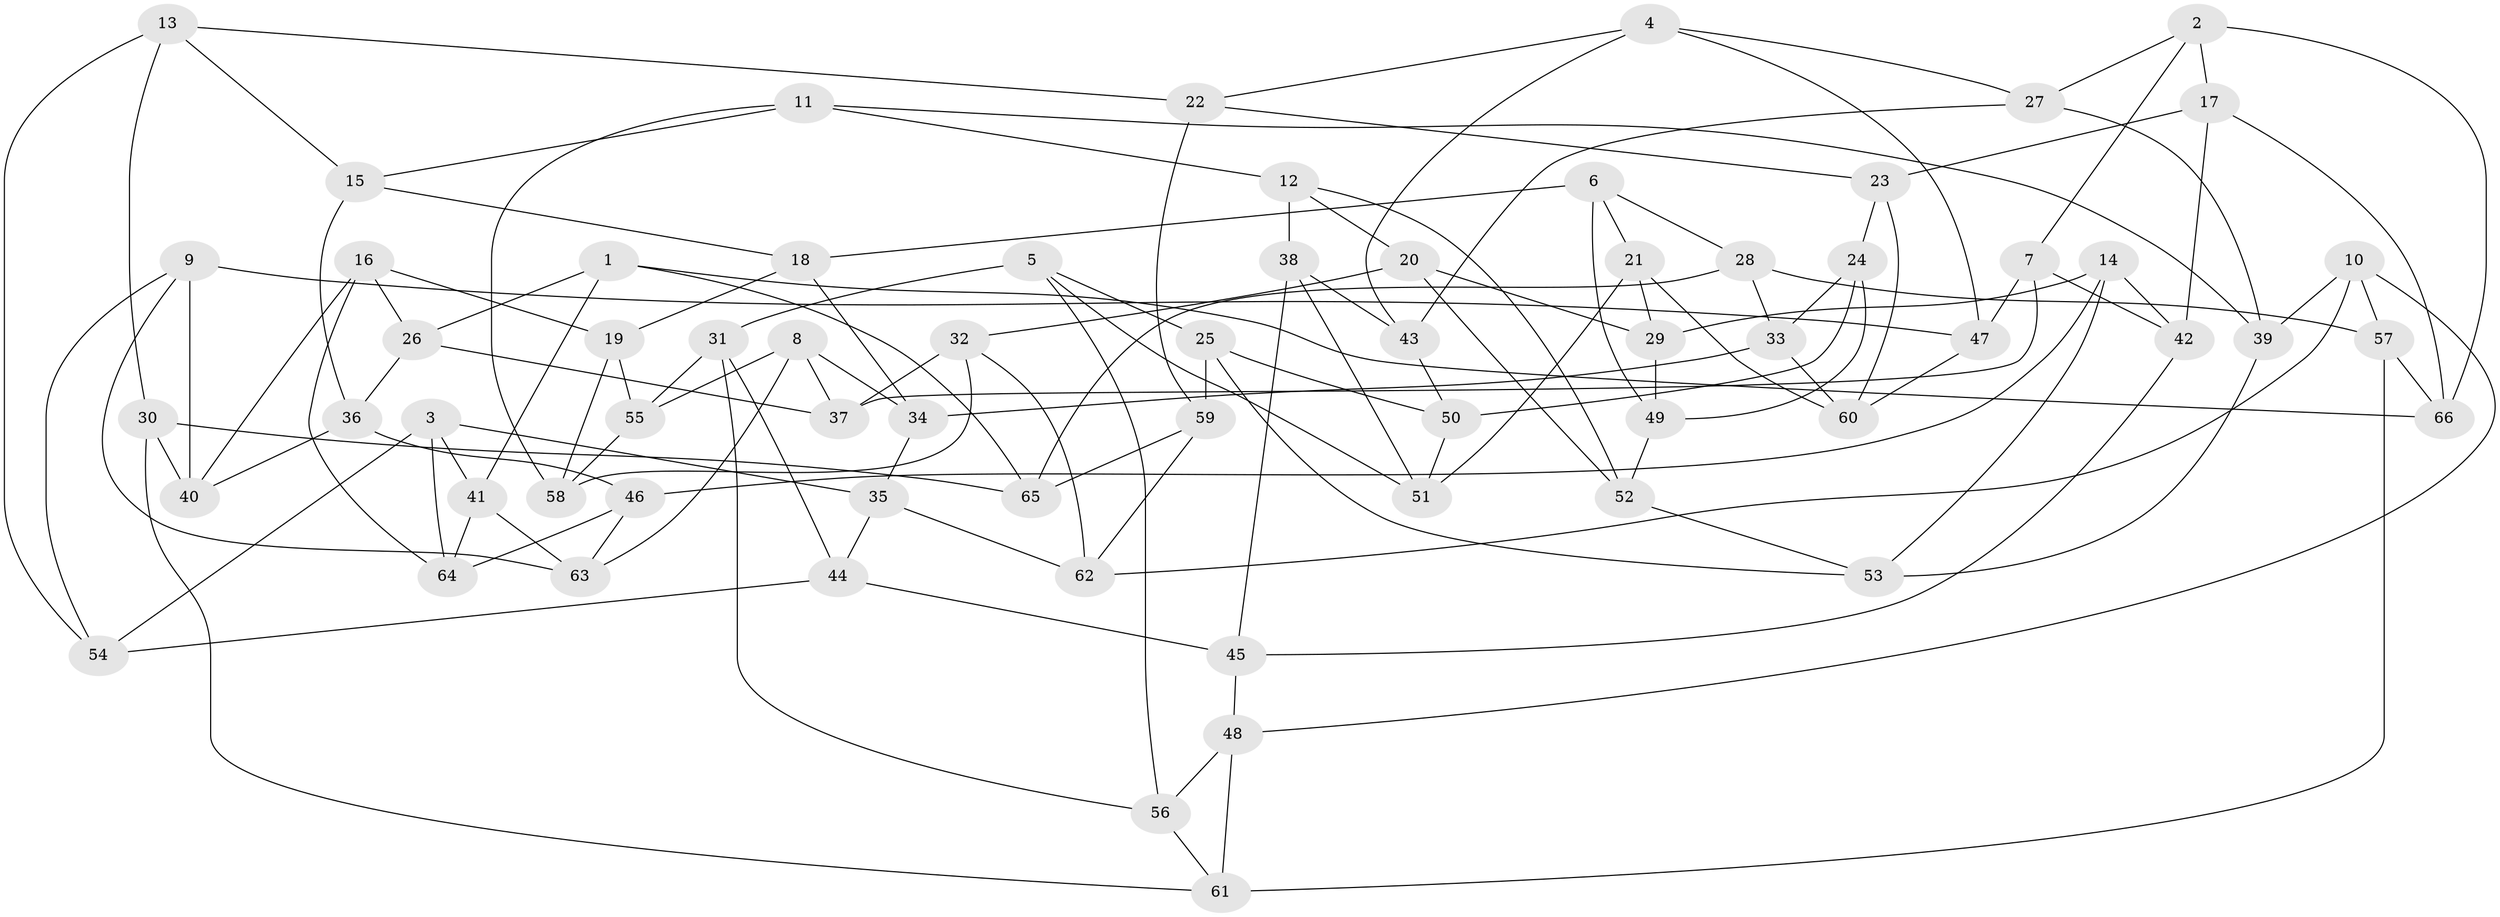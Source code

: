 // Generated by graph-tools (version 1.1) at 2025/50/03/09/25 03:50:51]
// undirected, 66 vertices, 132 edges
graph export_dot {
graph [start="1"]
  node [color=gray90,style=filled];
  1;
  2;
  3;
  4;
  5;
  6;
  7;
  8;
  9;
  10;
  11;
  12;
  13;
  14;
  15;
  16;
  17;
  18;
  19;
  20;
  21;
  22;
  23;
  24;
  25;
  26;
  27;
  28;
  29;
  30;
  31;
  32;
  33;
  34;
  35;
  36;
  37;
  38;
  39;
  40;
  41;
  42;
  43;
  44;
  45;
  46;
  47;
  48;
  49;
  50;
  51;
  52;
  53;
  54;
  55;
  56;
  57;
  58;
  59;
  60;
  61;
  62;
  63;
  64;
  65;
  66;
  1 -- 41;
  1 -- 26;
  1 -- 66;
  1 -- 65;
  2 -- 17;
  2 -- 66;
  2 -- 7;
  2 -- 27;
  3 -- 35;
  3 -- 41;
  3 -- 64;
  3 -- 54;
  4 -- 27;
  4 -- 47;
  4 -- 22;
  4 -- 43;
  5 -- 31;
  5 -- 51;
  5 -- 56;
  5 -- 25;
  6 -- 18;
  6 -- 28;
  6 -- 21;
  6 -- 49;
  7 -- 37;
  7 -- 47;
  7 -- 42;
  8 -- 55;
  8 -- 34;
  8 -- 37;
  8 -- 63;
  9 -- 47;
  9 -- 63;
  9 -- 40;
  9 -- 54;
  10 -- 39;
  10 -- 57;
  10 -- 62;
  10 -- 48;
  11 -- 12;
  11 -- 58;
  11 -- 39;
  11 -- 15;
  12 -- 20;
  12 -- 38;
  12 -- 52;
  13 -- 22;
  13 -- 15;
  13 -- 30;
  13 -- 54;
  14 -- 42;
  14 -- 46;
  14 -- 53;
  14 -- 29;
  15 -- 18;
  15 -- 36;
  16 -- 64;
  16 -- 40;
  16 -- 26;
  16 -- 19;
  17 -- 23;
  17 -- 66;
  17 -- 42;
  18 -- 19;
  18 -- 34;
  19 -- 58;
  19 -- 55;
  20 -- 29;
  20 -- 32;
  20 -- 52;
  21 -- 29;
  21 -- 51;
  21 -- 60;
  22 -- 23;
  22 -- 59;
  23 -- 60;
  23 -- 24;
  24 -- 33;
  24 -- 49;
  24 -- 50;
  25 -- 50;
  25 -- 59;
  25 -- 53;
  26 -- 36;
  26 -- 37;
  27 -- 39;
  27 -- 43;
  28 -- 57;
  28 -- 65;
  28 -- 33;
  29 -- 49;
  30 -- 61;
  30 -- 65;
  30 -- 40;
  31 -- 56;
  31 -- 55;
  31 -- 44;
  32 -- 58;
  32 -- 62;
  32 -- 37;
  33 -- 60;
  33 -- 34;
  34 -- 35;
  35 -- 62;
  35 -- 44;
  36 -- 46;
  36 -- 40;
  38 -- 45;
  38 -- 51;
  38 -- 43;
  39 -- 53;
  41 -- 63;
  41 -- 64;
  42 -- 45;
  43 -- 50;
  44 -- 54;
  44 -- 45;
  45 -- 48;
  46 -- 64;
  46 -- 63;
  47 -- 60;
  48 -- 56;
  48 -- 61;
  49 -- 52;
  50 -- 51;
  52 -- 53;
  55 -- 58;
  56 -- 61;
  57 -- 66;
  57 -- 61;
  59 -- 65;
  59 -- 62;
}
